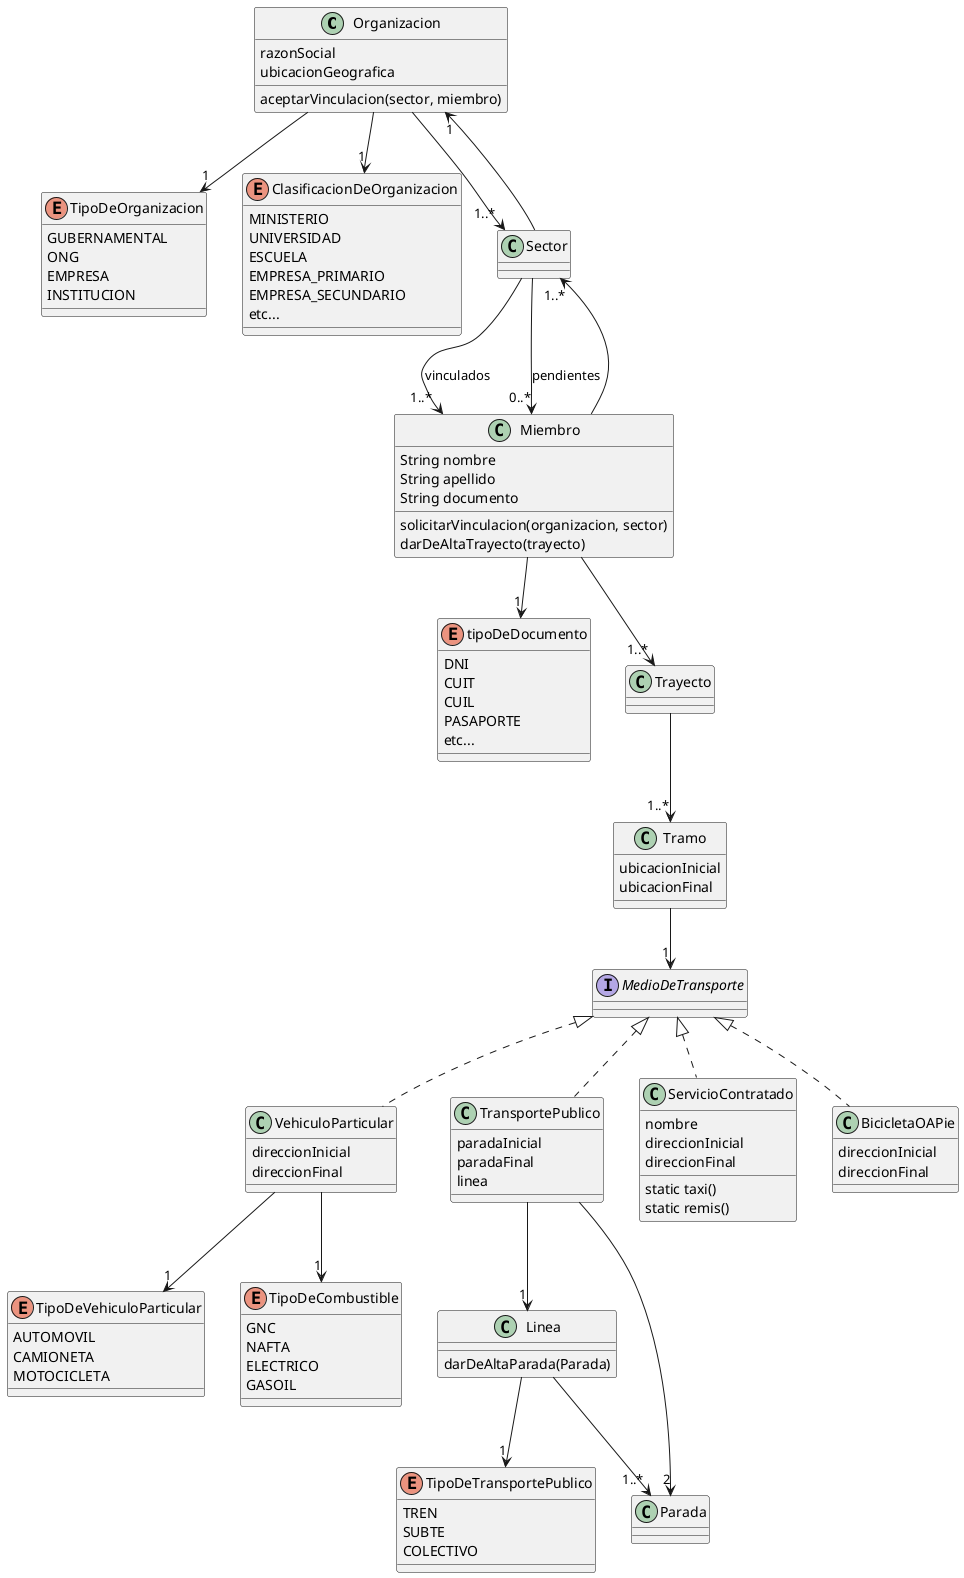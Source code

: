 @startuml diagrama-2
    
    class Organizacion {
        razonSocial
        ubicacionGeografica

        aceptarVinculacion(sector, miembro)
    }

    enum TipoDeOrganizacion {
        GUBERNAMENTAL
        ONG
        EMPRESA
        INSTITUCION
    }

    enum ClasificacionDeOrganizacion {
        MINISTERIO
        UNIVERSIDAD
        ESCUELA
        EMPRESA_PRIMARIO
        EMPRESA_SECUNDARIO
        etc...
    }

    class Sector {
    }

    class Miembro {
        String nombre
        String apellido
        String documento

        solicitarVinculacion(organizacion, sector)
        darDeAltaTrayecto(trayecto)
    }

    enum tipoDeDocumento {
        DNI
        CUIT
        CUIL
        PASAPORTE
        etc...
    }

    class Trayecto {    
    }

    class Tramo {
        ubicacionInicial
        ubicacionFinal
    }

    interface MedioDeTransporte {
    }

    class VehiculoParticular {
        direccionInicial
        direccionFinal
    }

    enum TipoDeVehiculoParticular {
        AUTOMOVIL
        CAMIONETA
        MOTOCICLETA
    }

    enum TipoDeCombustible {
        GNC
        NAFTA
        ELECTRICO
        GASOIL
    }

    class TransportePublico {
        paradaInicial
        paradaFinal
        linea
    }

    enum TipoDeTransportePublico {
        TREN
        SUBTE
        COLECTIVO
    }

    class Linea {
        darDeAltaParada(Parada)
    }

    class Parada {
    }

    class ServicioContratado {
        nombre
        direccionInicial
        direccionFinal

        static taxi()
        static remis()
    }

    class BicicletaOAPie {
        direccionInicial
        direccionFinal
    }

    Organizacion --> "1" TipoDeOrganizacion
    Organizacion --> "1" ClasificacionDeOrganizacion
    Organizacion --> "1..*" Sector

    Sector --> "1" Organizacion
    Sector --> "1..*" Miembro : vinculados
    Sector --> "0..*" Miembro : pendientes

    Miembro --> "1..*" Sector
    Miembro --> "1" tipoDeDocumento
    Miembro --> "1..*" Trayecto
    
    Trayecto --> "1..*" Tramo

    Tramo --> "1" MedioDeTransporte

    MedioDeTransporte <|.. VehiculoParticular
    MedioDeTransporte <|.. TransportePublico
    MedioDeTransporte <|.. ServicioContratado
    MedioDeTransporte <|.. BicicletaOAPie

    VehiculoParticular --> "1" TipoDeVehiculoParticular
    VehiculoParticular --> "1" TipoDeCombustible

    TransportePublico --> "2" Parada
    TransportePublico --> "1" Linea
    Linea --> "1" TipoDeTransportePublico 
    Linea --> "1..*" Parada

@enduml